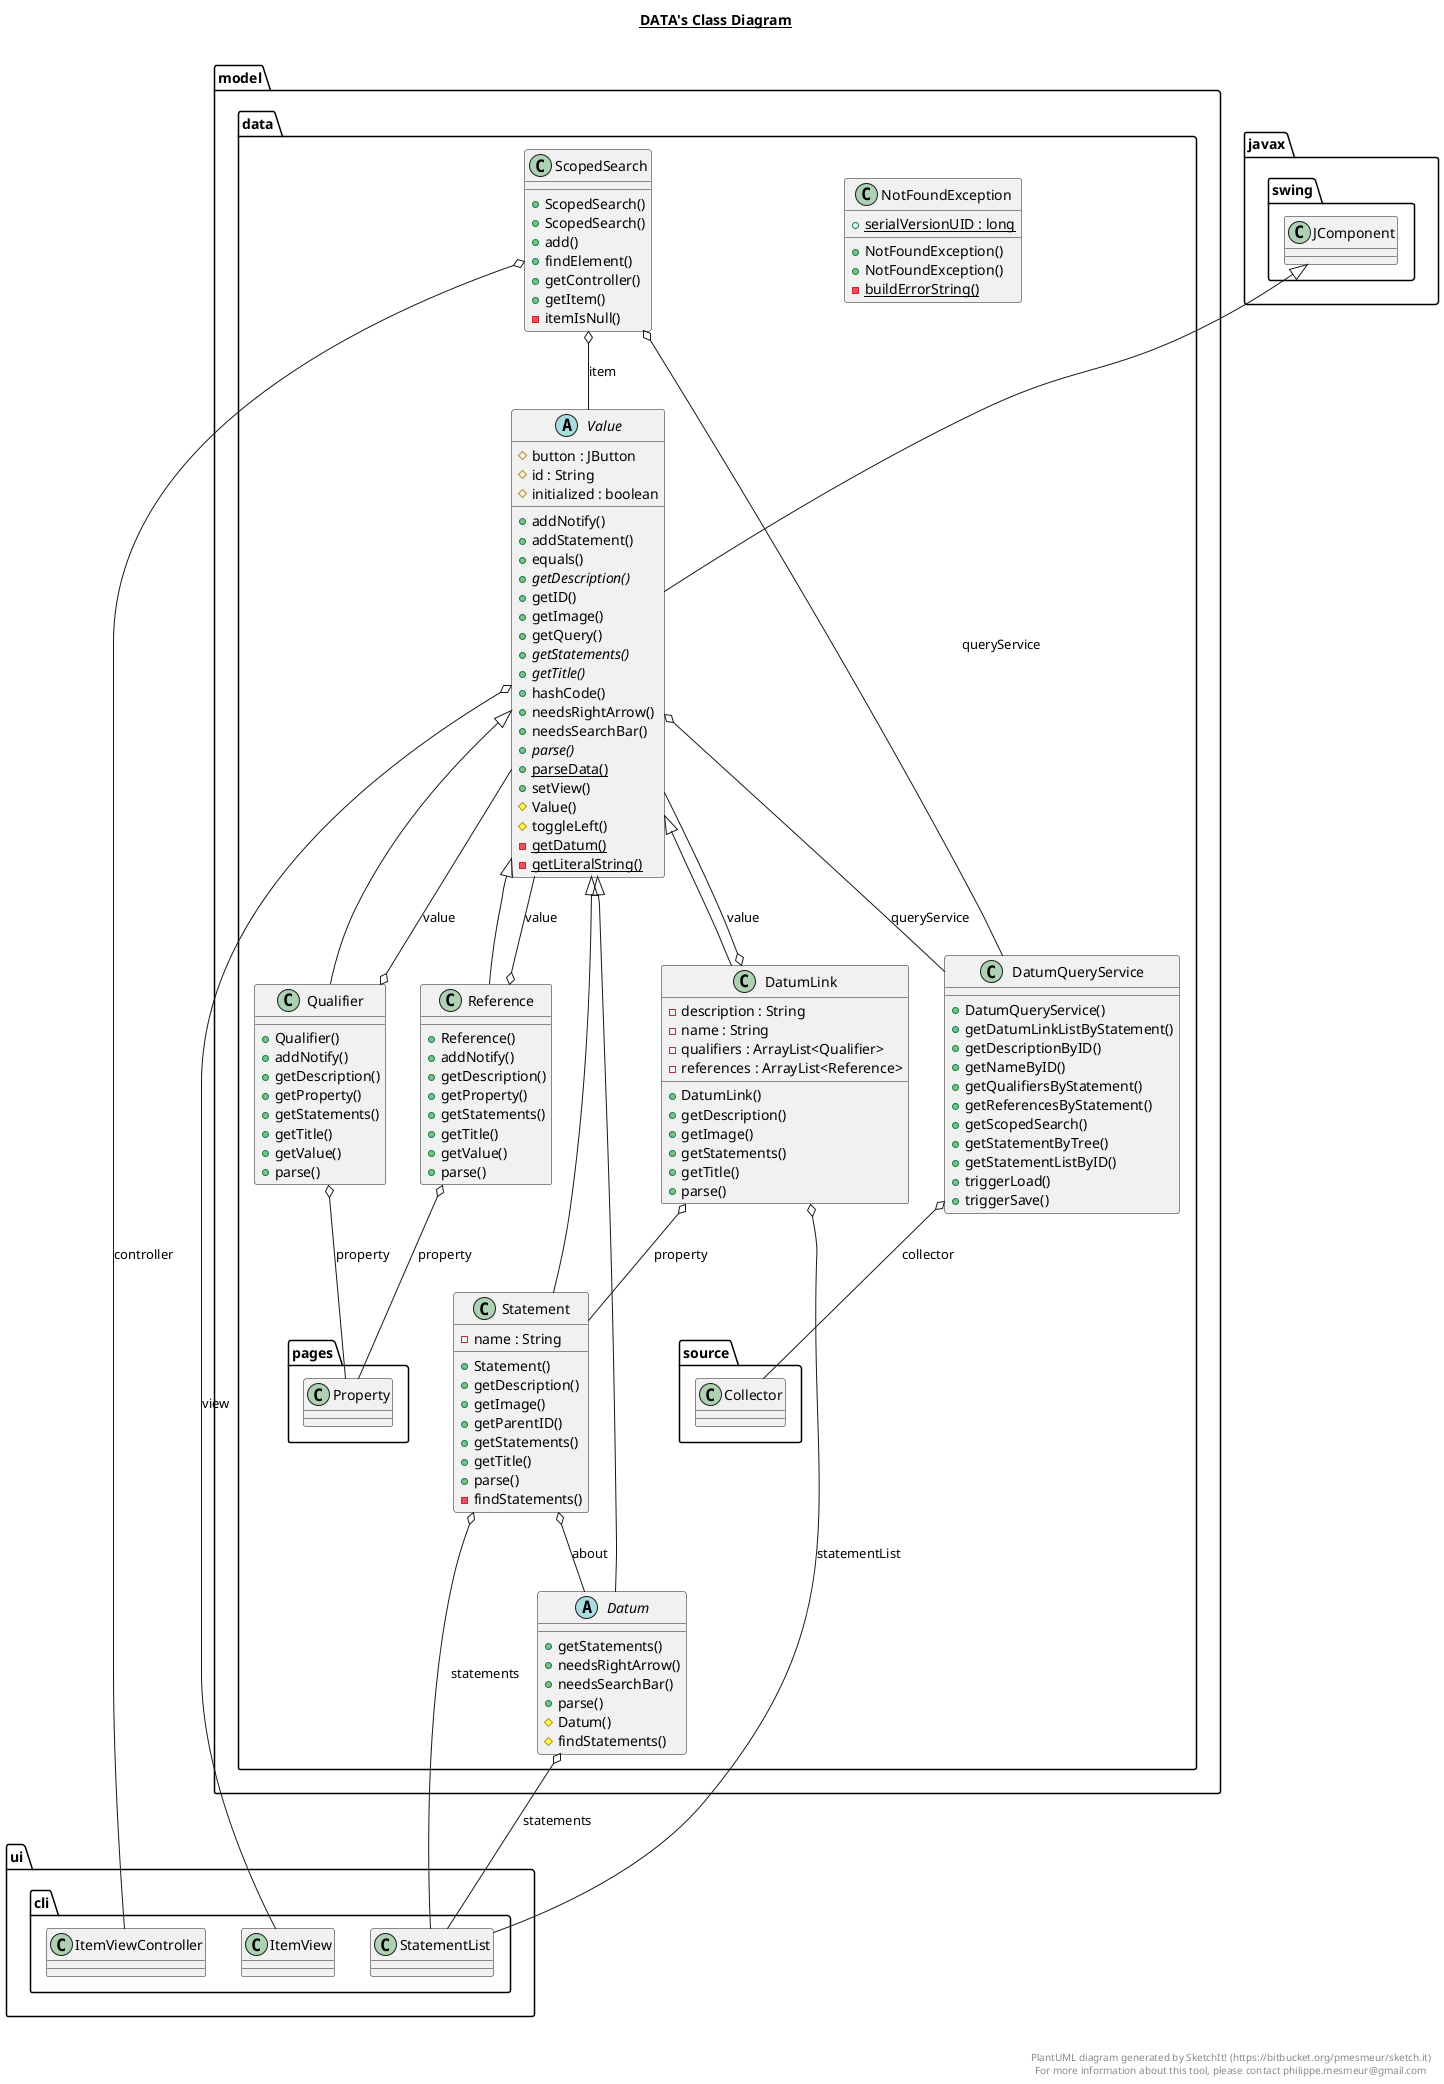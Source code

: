 @startuml

title __DATA's Class Diagram__\n

  namespace model.data {
    abstract class model.data.Datum {
        + getStatements()
        + needsRightArrow()
        + needsSearchBar()
        + parse()
        # Datum()
        # findStatements()
    }
  }
  

  namespace model.data {
    class model.data.DatumLink {
        - description : String
        - name : String
        - qualifiers : ArrayList<Qualifier>
        - references : ArrayList<Reference>
        + DatumLink()
        + getDescription()
        + getImage()
        + getStatements()
        + getTitle()
        + parse()
    }
  }
  

  namespace model.data {
    class model.data.DatumQueryService {
        + DatumQueryService()
        + getDatumLinkListByStatement()
        + getDescriptionByID()
        + getNameByID()
        + getQualifiersByStatement()
        + getReferencesByStatement()
        + getScopedSearch()
        + getStatementByTree()
        + getStatementListByID()
        + triggerLoad()
        + triggerSave()
    }
  }
  

  namespace model.data {
    class model.data.NotFoundException {
        {static} + serialVersionUID : long
        + NotFoundException()
        + NotFoundException()
        {static} - buildErrorString()
    }
  }
  

  namespace model.data {
    class model.data.Qualifier {
        + Qualifier()
        + addNotify()
        + getDescription()
        + getProperty()
        + getStatements()
        + getTitle()
        + getValue()
        + parse()
    }
  }
  

  namespace model.data {
    class model.data.Reference {
        + Reference()
        + addNotify()
        + getDescription()
        + getProperty()
        + getStatements()
        + getTitle()
        + getValue()
        + parse()
    }
  }
  

  namespace model.data {
    class model.data.ScopedSearch {
        + ScopedSearch()
        + ScopedSearch()
        + add()
        + findElement()
        + getController()
        + getItem()
        - itemIsNull()
    }
  }
  

  namespace model.data {
    class model.data.Statement {
        - name : String
        + Statement()
        + getDescription()
        + getImage()
        + getParentID()
        + getStatements()
        + getTitle()
        + parse()
        - findStatements()
    }
  }
  

  namespace model.data {
    abstract class model.data.Value {
        # button : JButton
        # id : String
        # initialized : boolean
        + addNotify()
        + addStatement()
        + equals()
        {abstract} + getDescription()
        + getID()
        + getImage()
        + getQuery()
        {abstract} + getStatements()
        {abstract} + getTitle()
        + hashCode()
        + needsRightArrow()
        + needsSearchBar()
        {abstract} + parse()
        {static} + parseData()
        + setView()
        # Value()
        # toggleLeft()
        {static} - getDatum()
        {static} - getLiteralString()
    }
  }
  

  model.data.Datum -up-|> model.data.Value
  model.data.Datum o-- ui.cli.StatementList : statements
  model.data.DatumLink -up-|> model.data.Value
  model.data.DatumLink o-- model.data.Statement : property
  model.data.DatumLink o-- ui.cli.StatementList : statementList
  model.data.DatumLink o-- model.data.Value : value
  model.data.DatumQueryService o-- model.data.source.Collector : collector
  model.data.Qualifier -up-|> model.data.Value
  model.data.Qualifier o-- model.data.pages.Property : property
  model.data.Qualifier o-- model.data.Value : value
  model.data.Reference -up-|> model.data.Value
  model.data.Reference o-- model.data.pages.Property : property
  model.data.Reference o-- model.data.Value : value
  model.data.ScopedSearch o-- ui.cli.ItemViewController : controller
  model.data.ScopedSearch o-- model.data.Value : item
  model.data.ScopedSearch o-- model.data.DatumQueryService : queryService
  model.data.Statement -up-|> model.data.Value
  model.data.Statement o-- model.data.Datum : about
  model.data.Statement o-- ui.cli.StatementList : statements
  model.data.Value -up-|> javax.swing.JComponent
  model.data.Value o-- model.data.DatumQueryService : queryService
  model.data.Value o-- ui.cli.ItemView : view


right footer


PlantUML diagram generated by SketchIt! (https://bitbucket.org/pmesmeur/sketch.it)
For more information about this tool, please contact philippe.mesmeur@gmail.com
endfooter

@enduml
